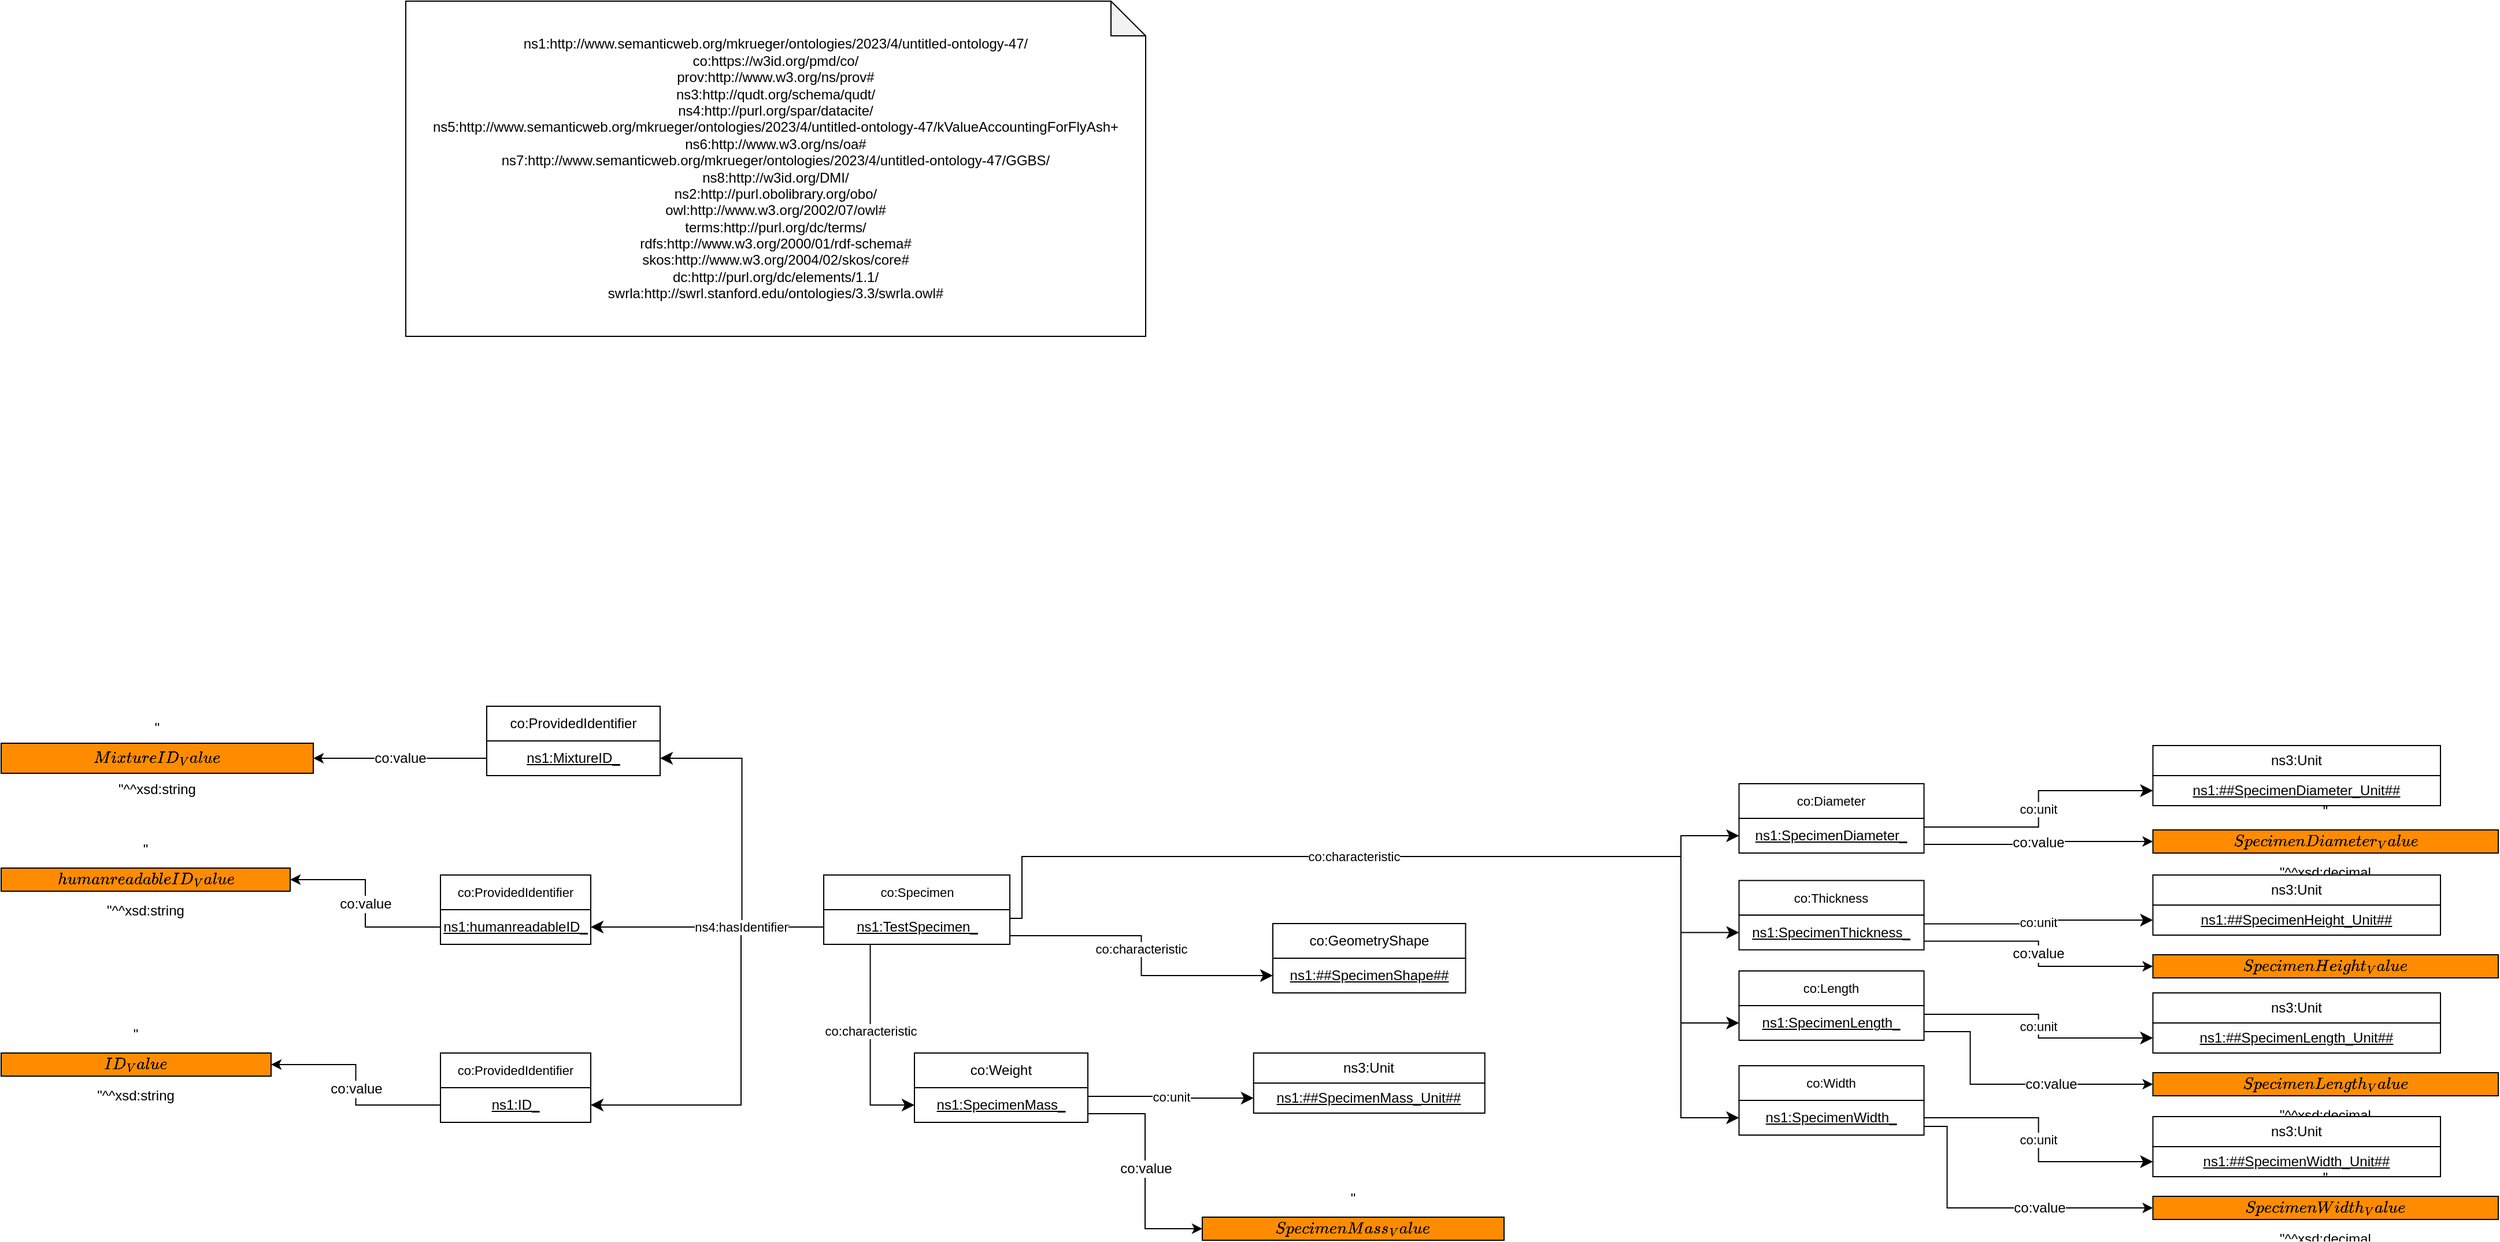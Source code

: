 <mxfile version="15.8.2" type="device"><diagram id="UXIPkQefFEDrWGH3IdC5" name="MiWoEx_neu"><mxGraphModel dx="3324" dy="2803" grid="1" gridSize="10" guides="1" tooltips="1" connect="1" arrows="1" fold="1" page="0" pageScale="1" pageWidth="827" pageHeight="1169" math="0" shadow="0"><root><mxCell id="97505-SNcamct329gDO7-0"/><mxCell id="97505-SNcamct329gDO7-1" parent="97505-SNcamct329gDO7-0"/><object label="co:Specimen" Type="Class" IRI="https://w3id.org/pmd/co/Specimen" id="x3j8CUo5KJD_qU_yZJNR-10"><mxCell style="rounded=0;whiteSpace=wrap;html=1;snapToPoint=1;points=[[0.1,0],[0.2,0],[0.3,0],[0.4,0],[0.5,0],[0.6,0],[0.7,0],[0.8,0],[0.9,0],[0,0.1],[0,0.3],[0,0.5],[0,0.7],[0,0.9],[0.1,1],[0.2,1],[0.3,1],[0.4,1],[0.5,1],[0.6,1],[0.7,1],[0.8,1],[0.9,1],[1,0.1],[1,0.3],[1,0.5],[1,0.7],[1,0.9]];fontSize=11;fillColor=#FFFFFF;" parent="97505-SNcamct329gDO7-1" vertex="1"><mxGeometry x="-1398.48" y="-1444" width="161" height="30" as="geometry"/></mxCell></object><object label="&lt;u&gt;&lt;font style=&quot;font-size: 12px&quot;&gt;ns1:TestSpecimen_&lt;/font&gt;&lt;/u&gt;" Type="Individual" IRI="Null" id="x3j8CUo5KJD_qU_yZJNR-11"><mxCell style="rounded=0;whiteSpace=wrap;html=1;snapToPoint=1;fontSize=11;" parent="97505-SNcamct329gDO7-1" vertex="1"><mxGeometry x="-1398.48" y="-1414" width="161" height="30" as="geometry"/></mxCell></object><object label="co:Diameter" Type="Class" IRI="https://w3id.org/pmd/co/Diameter" id="XZ28hIrj03YIjqoyGXip-53"><mxCell style="rounded=0;whiteSpace=wrap;html=1;snapToPoint=1;points=[[0.1,0],[0.2,0],[0.3,0],[0.4,0],[0.5,0],[0.6,0],[0.7,0],[0.8,0],[0.9,0],[0,0.1],[0,0.3],[0,0.5],[0,0.7],[0,0.9],[0.1,1],[0.2,1],[0.3,1],[0.4,1],[0.5,1],[0.6,1],[0.7,1],[0.8,1],[0.9,1],[1,0.1],[1,0.3],[1,0.5],[1,0.7],[1,0.9]];fontSize=11;fillColor=#FFFFFF;" parent="97505-SNcamct329gDO7-1" vertex="1"><mxGeometry x="-606.74" y="-1523" width="160" height="30" as="geometry"/></mxCell></object><object label="&lt;u&gt;&lt;font style=&quot;font-size: 12px&quot;&gt;ns1:&lt;/font&gt;&lt;/u&gt;&lt;u&gt;&lt;font style=&quot;font-size: 12px&quot;&gt;SpecimenDiameter_&lt;/font&gt;&lt;/u&gt;" Type="Individual" IRI="Null" id="XZ28hIrj03YIjqoyGXip-54"><mxCell style="rounded=0;whiteSpace=wrap;html=1;snapToPoint=1;fontSize=11;" parent="97505-SNcamct329gDO7-1" vertex="1"><mxGeometry x="-606.74" y="-1493" width="160" height="30" as="geometry"/></mxCell></object><object label="co:Thickness" Type="Class" IRI="https://w3id.org/pmd/co/Thickness" id="XZ28hIrj03YIjqoyGXip-55"><mxCell style="rounded=0;whiteSpace=wrap;html=1;snapToPoint=1;points=[[0.1,0],[0.2,0],[0.3,0],[0.4,0],[0.5,0],[0.6,0],[0.7,0],[0.8,0],[0.9,0],[0,0.1],[0,0.3],[0,0.5],[0,0.7],[0,0.9],[0.1,1],[0.2,1],[0.3,1],[0.4,1],[0.5,1],[0.6,1],[0.7,1],[0.8,1],[0.9,1],[1,0.1],[1,0.3],[1,0.5],[1,0.7],[1,0.9]];fontSize=11;fillColor=#FFFFFF;" parent="97505-SNcamct329gDO7-1" vertex="1"><mxGeometry x="-606.74" y="-1439.25" width="160" height="30" as="geometry"/></mxCell></object><object label="&lt;u&gt;&lt;font style=&quot;font-size: 12px&quot;&gt;ns1:&lt;/font&gt;&lt;/u&gt;&lt;u&gt;&lt;font style=&quot;font-size: 12px&quot;&gt;SpecimenThickness_&lt;/font&gt;&lt;/u&gt;" Type="Individual" IRI="Null" id="XZ28hIrj03YIjqoyGXip-56"><mxCell style="rounded=0;whiteSpace=wrap;html=1;snapToPoint=1;fontSize=11;" parent="97505-SNcamct329gDO7-1" vertex="1"><mxGeometry x="-606.74" y="-1409.25" width="160" height="30" as="geometry"/></mxCell></object><object label="co:Length" Type="Class" IRI="https://w3id.org/pmd/co/Length" id="XZ28hIrj03YIjqoyGXip-57"><mxCell style="rounded=0;whiteSpace=wrap;html=1;snapToPoint=1;points=[[0.1,0],[0.2,0],[0.3,0],[0.4,0],[0.5,0],[0.6,0],[0.7,0],[0.8,0],[0.9,0],[0,0.1],[0,0.3],[0,0.5],[0,0.7],[0,0.9],[0.1,1],[0.2,1],[0.3,1],[0.4,1],[0.5,1],[0.6,1],[0.7,1],[0.8,1],[0.9,1],[1,0.1],[1,0.3],[1,0.5],[1,0.7],[1,0.9]];fontSize=11;fillColor=#FFFFFF;" parent="97505-SNcamct329gDO7-1" vertex="1"><mxGeometry x="-606.74" y="-1361" width="160" height="30" as="geometry"/></mxCell></object><object label="&lt;u&gt;&lt;font style=&quot;font-size: 12px&quot;&gt;ns1:&lt;/font&gt;&lt;/u&gt;&lt;u&gt;&lt;font style=&quot;font-size: 12px&quot;&gt;SpecimenLength_&lt;/font&gt;&lt;/u&gt;" Type="Individual" IRI="Null" id="XZ28hIrj03YIjqoyGXip-58"><mxCell style="rounded=0;whiteSpace=wrap;html=1;snapToPoint=1;fontSize=11;" parent="97505-SNcamct329gDO7-1" vertex="1"><mxGeometry x="-606.74" y="-1331" width="160" height="30" as="geometry"/></mxCell></object><object label="co:Width" Type="Class" IRI="https://w3id.org/pmd/co/Width" id="XZ28hIrj03YIjqoyGXip-61"><mxCell style="rounded=0;whiteSpace=wrap;html=1;snapToPoint=1;points=[[0.1,0],[0.2,0],[0.3,0],[0.4,0],[0.5,0],[0.6,0],[0.7,0],[0.8,0],[0.9,0],[0,0.1],[0,0.3],[0,0.5],[0,0.7],[0,0.9],[0.1,1],[0.2,1],[0.3,1],[0.4,1],[0.5,1],[0.6,1],[0.7,1],[0.8,1],[0.9,1],[1,0.1],[1,0.3],[1,0.5],[1,0.7],[1,0.9]];fontSize=11;fillColor=#FFFFFF;" parent="97505-SNcamct329gDO7-1" vertex="1"><mxGeometry x="-606.74" y="-1279" width="160" height="30" as="geometry"/></mxCell></object><object label="&lt;u&gt;&lt;font style=&quot;font-size: 12px&quot;&gt;ns1:&lt;/font&gt;&lt;/u&gt;&lt;u&gt;&lt;font style=&quot;font-size: 12px&quot;&gt;SpecimenWidth_&lt;/font&gt;&lt;/u&gt;" Type="Individual" IRI="Null" id="XZ28hIrj03YIjqoyGXip-62"><mxCell style="rounded=0;whiteSpace=wrap;html=1;snapToPoint=1;fontSize=11;" parent="97505-SNcamct329gDO7-1" vertex="1"><mxGeometry x="-606.74" y="-1249" width="160" height="30" as="geometry"/></mxCell></object><object label="&quot;$$SpecimenDiameter_Value$$&quot;^^xsd:decimal" Type="DataValue" IRI_DT="http://www.w3.org/2001/XMLSchema#decimal" id="XZ28hIrj03YIjqoyGXip-63"><mxCell style="rounded=0;whiteSpace=wrap;html=1;snapToPoint=1;shadow=0;glass=0;sketch=0;strokeColor=default;fontSize=12;fillColor=#FF8C00;" parent="97505-SNcamct329gDO7-1" vertex="1"><mxGeometry x="-248.74" y="-1483" width="298.74" height="20" as="geometry"/></mxCell></object><object label="&quot;$$SpecimenHeight_Value$$&quot;^^xsd:decimal" Type="DataValue" IRI_DT="http://www.w3.org/2001/XMLSchema#decimal" id="XZ28hIrj03YIjqoyGXip-64"><mxCell style="rounded=0;whiteSpace=wrap;html=1;snapToPoint=1;shadow=0;glass=0;sketch=0;strokeColor=default;fontSize=12;fillColor=#FF8C00;" parent="97505-SNcamct329gDO7-1" vertex="1"><mxGeometry x="-248.74" y="-1375" width="298.74" height="20" as="geometry"/></mxCell></object><object label="&lt;u&gt;ns1:##SpecimenHeight_Unit##&lt;/u&gt;" Type="Individual" IRI="Null" id="XZ28hIrj03YIjqoyGXip-65"><mxCell style="rounded=0;whiteSpace=wrap;html=1;fillColor=#FFFFFF;" parent="97505-SNcamct329gDO7-1" vertex="1"><mxGeometry x="-248.74" y="-1418" width="248.74" height="26" as="geometry"/></mxCell></object><object label="ns3:Unit" Type="Class" IRI="http://qudt.org/schema/qudt/Unit" id="XZ28hIrj03YIjqoyGXip-66"><mxCell style="rounded=0;whiteSpace=wrap;html=1;fillColor=#FFFFFF;" parent="97505-SNcamct329gDO7-1" vertex="1"><mxGeometry x="-248.74" y="-1444" width="248.74" height="26" as="geometry"/></mxCell></object><object label="ns3:Unit" Type="Class" IRI="http://qudt.org/schema/qudt/Unit" id="XZ28hIrj03YIjqoyGXip-67"><mxCell style="rounded=0;whiteSpace=wrap;html=1;fillColor=#FFFFFF;" parent="97505-SNcamct329gDO7-1" vertex="1"><mxGeometry x="-248.74" y="-1556" width="248.74" height="26" as="geometry"/></mxCell></object><object label="&lt;u&gt;ns1:##SpecimenDiameter_Unit##&lt;/u&gt;" Type="Individual" IRI="Null" id="XZ28hIrj03YIjqoyGXip-68"><mxCell style="rounded=0;whiteSpace=wrap;html=1;fillColor=#FFFFFF;" parent="97505-SNcamct329gDO7-1" vertex="1"><mxGeometry x="-248.74" y="-1530" width="248.74" height="26" as="geometry"/></mxCell></object><object label="&quot;$$SpecimenLength_Value$$&quot;^^xsd:decimal" Type="DataValue" IRI_DT="http://www.w3.org/2001/XMLSchema#decimal" id="XZ28hIrj03YIjqoyGXip-69"><mxCell style="rounded=0;whiteSpace=wrap;html=1;snapToPoint=1;shadow=0;glass=0;sketch=0;strokeColor=default;fontSize=12;fillColor=#FF8C00;" parent="97505-SNcamct329gDO7-1" vertex="1"><mxGeometry x="-248.74" y="-1273" width="298.74" height="20" as="geometry"/></mxCell></object><object label="ns3:Unit" Type="Class" IRI="http://qudt.org/schema/qudt/Unit" id="XZ28hIrj03YIjqoyGXip-70"><mxCell style="rounded=0;whiteSpace=wrap;html=1;fillColor=#FFFFFF;" parent="97505-SNcamct329gDO7-1" vertex="1"><mxGeometry x="-248.74" y="-1342" width="248.74" height="26" as="geometry"/></mxCell></object><object label="&lt;u&gt;ns1:##SpecimenLength_Unit##&lt;/u&gt;" Type="Individual" IRI="Null" id="XZ28hIrj03YIjqoyGXip-71"><mxCell style="rounded=0;whiteSpace=wrap;html=1;fillColor=#FFFFFF;" parent="97505-SNcamct329gDO7-1" vertex="1"><mxGeometry x="-248.74" y="-1316" width="248.74" height="26" as="geometry"/></mxCell></object><object label="ns3:Unit" Type="Class" IRI="http://qudt.org/schema/qudt/Unit" id="XZ28hIrj03YIjqoyGXip-75"><mxCell style="rounded=0;whiteSpace=wrap;html=1;fillColor=#FFFFFF;" parent="97505-SNcamct329gDO7-1" vertex="1"><mxGeometry x="-248.74" y="-1235" width="248.74" height="26" as="geometry"/></mxCell></object><object label="&lt;u&gt;ns1:##SpecimenWidth_Unit##&lt;/u&gt;" Type="Individual" IRI="Null" id="XZ28hIrj03YIjqoyGXip-76"><mxCell style="rounded=0;whiteSpace=wrap;html=1;fillColor=#FFFFFF;" parent="97505-SNcamct329gDO7-1" vertex="1"><mxGeometry x="-248.74" y="-1209" width="248.74" height="26" as="geometry"/></mxCell></object><object label="&quot;$$SpecimenWidth_Value$$&quot;^^xsd:decimal" Type="DataValue" IRI_DT="http://www.w3.org/2001/XMLSchema#decimal" id="XZ28hIrj03YIjqoyGXip-77"><mxCell style="rounded=0;whiteSpace=wrap;html=1;snapToPoint=1;shadow=0;glass=0;sketch=0;strokeColor=default;fontSize=12;fillColor=#FF8C00;" parent="97505-SNcamct329gDO7-1" vertex="1"><mxGeometry x="-248.74" y="-1166" width="298.74" height="20" as="geometry"/></mxCell></object><object label="co:value" Type="DatatypeProperty" IRI="https://w3id.org/pmd/co/value" id="XZ28hIrj03YIjqoyGXip-78"><mxCell style="edgeStyle=orthogonalEdgeStyle;rounded=0;orthogonalLoop=1;jettySize=auto;html=1;fontSize=12;entryX=0;entryY=0.5;entryDx=0;entryDy=0;exitX=1;exitY=0.75;exitDx=0;exitDy=0;fillColor=#FFFFFF;" parent="97505-SNcamct329gDO7-1" source="XZ28hIrj03YIjqoyGXip-56" target="XZ28hIrj03YIjqoyGXip-64" edge="1"><mxGeometry x="-2156.74" y="-578" as="geometry"><mxPoint x="-446.74" y="-1410.5" as="sourcePoint"/><mxPoint x="-326.74" y="-1462" as="targetPoint"/></mxGeometry></mxCell></object><object label="co:unit" Type="ObjectProperty" IRI="https://w3id.org/pmd/co/unit" id="XZ28hIrj03YIjqoyGXip-79"><mxCell style="endArrow=classic;html=1;exitX=1;exitY=0.25;exitDx=0;exitDy=0;entryX=0;entryY=0.5;entryDx=0;entryDy=0;endSize=8;arcSize=0;edgeStyle=orthogonalEdgeStyle;fillColor=#FFFFFF;" parent="97505-SNcamct329gDO7-1" source="XZ28hIrj03YIjqoyGXip-56" target="XZ28hIrj03YIjqoyGXip-65" edge="1"><mxGeometry x="-2156.74" y="-578" width="90" height="26" as="geometry"><mxPoint x="-446.74" y="-1425.5" as="sourcePoint"/><mxPoint x="-326.74" y="-1493" as="targetPoint"/></mxGeometry></mxCell></object><object label="co:value" Type="DatatypeProperty" IRI="https://w3id.org/pmd/co/value" id="XZ28hIrj03YIjqoyGXip-80"><mxCell style="edgeStyle=orthogonalEdgeStyle;rounded=0;orthogonalLoop=1;jettySize=auto;html=1;fontSize=12;entryX=0;entryY=0.5;entryDx=0;entryDy=0;exitX=1;exitY=0.75;exitDx=0;exitDy=0;fillColor=#FFFFFF;" parent="97505-SNcamct329gDO7-1" source="XZ28hIrj03YIjqoyGXip-54" target="XZ28hIrj03YIjqoyGXip-63" edge="1"><mxGeometry x="-2156.74" y="-578" as="geometry"><mxPoint x="-446.74" y="-1481.5" as="sourcePoint"/><mxPoint x="-326.74" y="-1552" as="targetPoint"/></mxGeometry></mxCell></object><object label="co:unit" Type="ObjectProperty" IRI="https://w3id.org/pmd/co/unit" id="XZ28hIrj03YIjqoyGXip-81"><mxCell style="endArrow=classic;html=1;exitX=1;exitY=0.25;exitDx=0;exitDy=0;entryX=0;entryY=0.5;entryDx=0;entryDy=0;endSize=8;arcSize=0;edgeStyle=orthogonalEdgeStyle;fillColor=#FFFFFF;" parent="97505-SNcamct329gDO7-1" source="XZ28hIrj03YIjqoyGXip-54" target="XZ28hIrj03YIjqoyGXip-68" edge="1"><mxGeometry x="-2156.74" y="-578" width="90" height="26" as="geometry"><mxPoint x="-446.74" y="-1496.5" as="sourcePoint"/><mxPoint x="-326.74" y="-1583" as="targetPoint"/></mxGeometry></mxCell></object><object label="co:unit" Type="ObjectProperty" IRI="https://w3id.org/pmd/co/unit" id="XZ28hIrj03YIjqoyGXip-82"><mxCell style="endArrow=classic;html=1;exitX=1;exitY=0.25;exitDx=0;exitDy=0;entryX=0;entryY=0.5;entryDx=0;entryDy=0;endSize=8;arcSize=0;edgeStyle=orthogonalEdgeStyle;fillColor=#FFFFFF;" parent="97505-SNcamct329gDO7-1" source="XZ28hIrj03YIjqoyGXip-58" target="XZ28hIrj03YIjqoyGXip-71" edge="1"><mxGeometry x="-2156.74" y="-578" width="90" height="26" as="geometry"><mxPoint x="-446.74" y="-1356.5" as="sourcePoint"/><mxPoint x="-326.74" y="-1406" as="targetPoint"/></mxGeometry></mxCell></object><object label="co:value" Type="DatatypeProperty" IRI="https://w3id.org/pmd/co/value" id="XZ28hIrj03YIjqoyGXip-83"><mxCell style="edgeStyle=orthogonalEdgeStyle;rounded=0;orthogonalLoop=1;jettySize=auto;html=1;fontSize=12;exitX=1;exitY=0.75;exitDx=0;exitDy=0;entryX=0;entryY=0.5;entryDx=0;entryDy=0;fillColor=#FFFFFF;" parent="97505-SNcamct329gDO7-1" source="XZ28hIrj03YIjqoyGXip-58" target="XZ28hIrj03YIjqoyGXip-69" edge="1"><mxGeometry x="-2156.74" y="-578" as="geometry"><mxPoint x="-446.74" y="-1341.5" as="sourcePoint"/><mxPoint x="-336.74" y="-1375" as="targetPoint"/><mxPoint x="11" y="23" as="offset"/><Array as="points"><mxPoint x="-406.74" y="-1308"/><mxPoint x="-406.74" y="-1263"/></Array></mxGeometry></mxCell></object><object label="co:unit" Type="ObjectProperty" IRI="https://w3id.org/pmd/co/unit" id="XZ28hIrj03YIjqoyGXip-86"><mxCell style="endArrow=classic;html=1;exitX=1;exitY=0.5;exitDx=0;exitDy=0;entryX=0;entryY=0.5;entryDx=0;entryDy=0;endSize=8;arcSize=0;edgeStyle=orthogonalEdgeStyle;fillColor=#FFFFFF;" parent="97505-SNcamct329gDO7-1" source="XZ28hIrj03YIjqoyGXip-62" target="XZ28hIrj03YIjqoyGXip-76" edge="1"><mxGeometry x="-2156.74" y="-578" width="90" height="26" as="geometry"><mxPoint x="-446.74" y="-1215.5" as="sourcePoint"/><mxPoint x="-326.74" y="-1226" as="targetPoint"/></mxGeometry></mxCell></object><object label="co:value" Type="DatatypeProperty" IRI="https://w3id.org/pmd/co/value" id="XZ28hIrj03YIjqoyGXip-87"><mxCell style="edgeStyle=orthogonalEdgeStyle;rounded=0;orthogonalLoop=1;jettySize=auto;html=1;fontSize=12;entryX=0;entryY=0.5;entryDx=0;entryDy=0;exitX=1;exitY=0.75;exitDx=0;exitDy=0;fillColor=#FFFFFF;" parent="97505-SNcamct329gDO7-1" source="XZ28hIrj03YIjqoyGXip-62" target="XZ28hIrj03YIjqoyGXip-77" edge="1"><mxGeometry x="-2156.74" y="-578" as="geometry"><mxPoint x="-446.74" y="-1200.5" as="sourcePoint"/><mxPoint x="-326.74" y="-1195" as="targetPoint"/><Array as="points"><mxPoint x="-426.74" y="-1226"/><mxPoint x="-426.74" y="-1156"/></Array><mxPoint x="1" y="35" as="offset"/></mxGeometry></mxCell></object><object label="co:ProvidedIdentifier" Type="Class" IRI="https://w3id.org/pmd/co/ProvidedIdentifier" id="YiSI-3_hxDZqlvMmnj0z-49"><mxCell style="rounded=0;whiteSpace=wrap;html=1;snapToPoint=1;points=[[0.1,0],[0.2,0],[0.3,0],[0.4,0],[0.5,0],[0.6,0],[0.7,0],[0.8,0],[0.9,0],[0,0.1],[0,0.3],[0,0.5],[0,0.7],[0,0.9],[0.1,1],[0.2,1],[0.3,1],[0.4,1],[0.5,1],[0.6,1],[0.7,1],[0.8,1],[0.9,1],[1,0.1],[1,0.3],[1,0.5],[1,0.7],[1,0.9]];fontSize=11;fillColor=#FFFFFF;" parent="97505-SNcamct329gDO7-1" vertex="1"><mxGeometry x="-1730" y="-1290" width="130" height="30" as="geometry"/></mxCell></object><object label="&lt;u style=&quot;font-size: 12px&quot;&gt;ns1:&lt;/u&gt;&lt;u&gt;&lt;font style=&quot;font-size: 12px&quot;&gt;ID_&lt;/font&gt;&lt;/u&gt;" Type="Individual" IRI="Null" id="YiSI-3_hxDZqlvMmnj0z-50"><mxCell style="rounded=0;whiteSpace=wrap;html=1;snapToPoint=1;fontSize=11;" parent="97505-SNcamct329gDO7-1" vertex="1"><mxGeometry x="-1730" y="-1260" width="130" height="30" as="geometry"/></mxCell></object><object label="ns4:hasIdentifier" Type="ObjectProperty" IRI="http://purl.org/spar/datacite/hasIdentifier" id="YiSI-3_hxDZqlvMmnj0z-51"><mxCell style="endArrow=classic;html=1;endSize=8;arcSize=0;edgeStyle=orthogonalEdgeStyle;entryX=1;entryY=0.5;entryDx=0;entryDy=0;exitX=0;exitY=0.5;exitDx=0;exitDy=0;fillColor=#FFFFFF;" parent="97505-SNcamct329gDO7-1" source="x3j8CUo5KJD_qU_yZJNR-11" target="YiSI-3_hxDZqlvMmnj0z-50" edge="1"><mxGeometry width="90" height="26" as="geometry"><mxPoint x="-1176.74" y="-1505" as="sourcePoint"/><mxPoint x="-2404.74" y="1921" as="targetPoint"/><mxPoint x="29" y="-77" as="offset"/><Array as="points"><mxPoint x="-1470" y="-1399"/><mxPoint x="-1470" y="-1245"/></Array></mxGeometry></mxCell></object><object label="&quot;$$ID_Value$$&quot;^^xsd:string" Type="DataValue" IRI_DT="http://www.w3.org/2001/XMLSchema#string" id="YiSI-3_hxDZqlvMmnj0z-52"><mxCell style="rounded=0;whiteSpace=wrap;html=1;snapToPoint=1;shadow=0;glass=0;sketch=0;strokeColor=default;fontSize=12;fillColor=#FF8C00;" parent="97505-SNcamct329gDO7-1" vertex="1"><mxGeometry x="-2110" y="-1290" width="233.48" height="20" as="geometry"/></mxCell></object><object label="co:value" Type="DatatypeProperty" IRI="https://w3id.org/pmd/co/value" id="YiSI-3_hxDZqlvMmnj0z-53"><mxCell style="edgeStyle=orthogonalEdgeStyle;rounded=0;orthogonalLoop=1;jettySize=auto;html=1;fontSize=12;entryX=1;entryY=0.5;entryDx=0;entryDy=0;exitX=0;exitY=0.5;exitDx=0;exitDy=0;fillColor=#FFFFFF;" parent="97505-SNcamct329gDO7-1" source="YiSI-3_hxDZqlvMmnj0z-50" target="YiSI-3_hxDZqlvMmnj0z-52" edge="1"><mxGeometry as="geometry"><mxPoint x="-973.77" y="-1293.75" as="sourcePoint"/><mxPoint x="-1376.27" y="50.25" as="targetPoint"/><mxPoint y="3" as="offset"/></mxGeometry></mxCell></object><object label="co:characteristic" Type="ObjectProperty" IRI="https://w3id.org/pmd/co/characteristic" id="bk2kTeLw0D9dxrtDLXrW-20"><mxCell style="endArrow=classic;html=1;exitX=1;exitY=0.25;exitDx=0;exitDy=0;endSize=8;arcSize=0;edgeStyle=orthogonalEdgeStyle;entryX=0;entryY=0.5;entryDx=0;entryDy=0;fillColor=#FFFFFF;" parent="97505-SNcamct329gDO7-1" source="x3j8CUo5KJD_qU_yZJNR-11" target="XZ28hIrj03YIjqoyGXip-54" edge="1"><mxGeometry width="90" height="26" as="geometry"><mxPoint x="-1048.267" y="-1583.92" as="sourcePoint"/><mxPoint x="-696.74" y="-1618" as="targetPoint"/><Array as="points"><mxPoint x="-1227" y="-1406"/><mxPoint x="-1227" y="-1460"/><mxPoint x="-657" y="-1460"/><mxPoint x="-657" y="-1478"/></Array><mxPoint x="-18" y="-18" as="offset"/></mxGeometry></mxCell></object><object label="co:characteristic" Type="ObjectProperty" IRI="https://w3id.org/pmd/co/characteristic" id="bk2kTeLw0D9dxrtDLXrW-21"><mxCell style="endArrow=classic;html=1;exitX=1;exitY=0.25;exitDx=0;exitDy=0;entryX=0;entryY=0.5;entryDx=0;entryDy=0;endSize=8;arcSize=0;edgeStyle=orthogonalEdgeStyle;fillColor=#FFFFFF;" parent="97505-SNcamct329gDO7-1" source="x3j8CUo5KJD_qU_yZJNR-11" target="XZ28hIrj03YIjqoyGXip-56" edge="1"><mxGeometry width="90" height="26" as="geometry"><mxPoint x="-1227.48" y="-1396.5" as="sourcePoint"/><mxPoint x="-596.74" y="-1573.5" as="targetPoint"/><Array as="points"><mxPoint x="-1227" y="-1406"/><mxPoint x="-1227" y="-1460"/><mxPoint x="-657" y="-1460"/><mxPoint x="-657" y="-1394"/></Array><mxPoint x="-18" y="-60" as="offset"/></mxGeometry></mxCell></object><object label="co:characteristic" Type="ObjectProperty" IRI="https://w3id.org/pmd/co/characteristic" id="bk2kTeLw0D9dxrtDLXrW-22"><mxCell style="endArrow=classic;html=1;exitX=1;exitY=0.25;exitDx=0;exitDy=0;entryX=0;entryY=0.5;entryDx=0;entryDy=0;endSize=8;arcSize=0;edgeStyle=orthogonalEdgeStyle;fillColor=#FFFFFF;" parent="97505-SNcamct329gDO7-1" source="x3j8CUo5KJD_qU_yZJNR-11" target="XZ28hIrj03YIjqoyGXip-58" edge="1"><mxGeometry width="90" height="26" as="geometry"><mxPoint x="-1227.48" y="-1396.5" as="sourcePoint"/><mxPoint x="-596.74" y="-1502.5" as="targetPoint"/><Array as="points"><mxPoint x="-1227" y="-1406"/><mxPoint x="-1227" y="-1460"/><mxPoint x="-657" y="-1460"/><mxPoint x="-657" y="-1316"/></Array><mxPoint x="-18" y="-99" as="offset"/></mxGeometry></mxCell></object><object label="co:characteristic" Type="ObjectProperty" IRI="https://w3id.org/pmd/co/characteristic" id="bk2kTeLw0D9dxrtDLXrW-23"><mxCell style="endArrow=classic;html=1;exitX=1;exitY=0.25;exitDx=0;exitDy=0;entryX=0;entryY=0.5;entryDx=0;entryDy=0;endSize=8;arcSize=0;edgeStyle=orthogonalEdgeStyle;fillColor=#FFFFFF;" parent="97505-SNcamct329gDO7-1" source="x3j8CUo5KJD_qU_yZJNR-11" target="XZ28hIrj03YIjqoyGXip-62" edge="1"><mxGeometry width="90" height="26" as="geometry"><mxPoint x="-1227.48" y="-1396.5" as="sourcePoint"/><mxPoint x="-596.74" y="-1433.5" as="targetPoint"/><Array as="points"><mxPoint x="-1227" y="-1406"/><mxPoint x="-1227" y="-1460"/><mxPoint x="-657" y="-1460"/><mxPoint x="-657" y="-1234"/></Array><mxPoint x="-18" y="-140" as="offset"/></mxGeometry></mxCell></object><object label="co:characteristic" Type="ObjectProperty" IRI="https://w3id.org/pmd/co/characteristic" id="NSReYvH9kyoVnUC5IxK8-0"><mxCell style="endArrow=classic;html=1;endSize=8;arcSize=0;edgeStyle=orthogonalEdgeStyle;exitX=1;exitY=0.75;exitDx=0;exitDy=0;entryX=0;entryY=0.5;entryDx=0;entryDy=0;fillColor=#FFFFFF;" parent="97505-SNcamct329gDO7-1" source="x3j8CUo5KJD_qU_yZJNR-11" target="t23TPOSmphIJ_DLjvFOq-2" edge="1"><mxGeometry width="90" height="26" as="geometry"><mxPoint x="-1290" y="-1547" as="sourcePoint"/><mxPoint x="-1210" y="-1550" as="targetPoint"/><mxPoint y="-6" as="offset"/></mxGeometry></mxCell></object><object label="co:GeometryShape" Type="Class" IRI="https://w3id.org/pmd/co/GeometryShape" id="t23TPOSmphIJ_DLjvFOq-1"><mxCell style="rounded=0;whiteSpace=wrap;html=1;snapToPoint=1;points=[[0.1,0],[0.2,0],[0.3,0],[0.4,0],[0.5,0],[0.6,0],[0.7,0],[0.8,0],[0.9,0],[0,0.1],[0,0.3],[0,0.5],[0,0.7],[0,0.9],[0.1,1],[0.2,1],[0.3,1],[0.4,1],[0.5,1],[0.6,1],[0.7,1],[0.8,1],[0.9,1],[1,0.1],[1,0.3],[1,0.5],[1,0.7],[1,0.9]];fillColor=#FFFFFF;" parent="97505-SNcamct329gDO7-1" vertex="1"><mxGeometry x="-1010" y="-1402" width="166.74" height="30" as="geometry"/></mxCell></object><object label="&lt;u&gt;ns1:##SpecimenShape##&lt;/u&gt;" Type="Individual" IRI="Null" id="t23TPOSmphIJ_DLjvFOq-2"><mxCell style="rounded=0;whiteSpace=wrap;html=1;snapToPoint=1;" parent="97505-SNcamct329gDO7-1" vertex="1"><mxGeometry x="-1010" y="-1372" width="166.74" height="30" as="geometry"/></mxCell></object><object label="ns4:hasIdentifier" Type="ObjectProperty" IRI="http://purl.org/spar/datacite/hasIdentifier" id="t23TPOSmphIJ_DLjvFOq-3"><mxCell style="endArrow=classic;html=1;exitX=0;exitY=0.5;exitDx=0;exitDy=0;entryX=1;entryY=0.5;entryDx=0;entryDy=0;endSize=8;arcSize=0;edgeStyle=orthogonalEdgeStyle;fillColor=#FFFFFF;" parent="97505-SNcamct329gDO7-1" source="x3j8CUo5KJD_qU_yZJNR-11" target="t23TPOSmphIJ_DLjvFOq-5" edge="1"><mxGeometry width="90" height="26" as="geometry"><mxPoint x="-1570" y="-1543.5" as="sourcePoint"/><mxPoint x="-1414" y="-1543.5" as="targetPoint"/><mxPoint y="73" as="offset"/></mxGeometry></mxCell></object><object label="co:ProvidedIdentifier" Type="Class" IRI="https://w3id.org/pmd/co/ProvidedIdentifier" id="t23TPOSmphIJ_DLjvFOq-4"><mxCell style="rounded=0;whiteSpace=wrap;html=1;snapToPoint=1;points=[[0.1,0],[0.2,0],[0.3,0],[0.4,0],[0.5,0],[0.6,0],[0.7,0],[0.8,0],[0.9,0],[0,0.1],[0,0.3],[0,0.5],[0,0.7],[0,0.9],[0.1,1],[0.2,1],[0.3,1],[0.4,1],[0.5,1],[0.6,1],[0.7,1],[0.8,1],[0.9,1],[1,0.1],[1,0.3],[1,0.5],[1,0.7],[1,0.9]];fillColor=#FFFFFF;" parent="97505-SNcamct329gDO7-1" vertex="1"><mxGeometry x="-1690" y="-1590" width="150" height="30" as="geometry"/></mxCell></object><object label="&lt;u&gt;ns1:MixtureID_&lt;/u&gt;" Type="Individual" IRI="Null" id="t23TPOSmphIJ_DLjvFOq-5"><mxCell style="rounded=0;whiteSpace=wrap;html=1;snapToPoint=1;" parent="97505-SNcamct329gDO7-1" vertex="1"><mxGeometry x="-1690" y="-1560" width="150" height="30" as="geometry"/></mxCell></object><object label="co:value" Type="DatatypeProperty" IRI="https://w3id.org/pmd/co/value" id="t23TPOSmphIJ_DLjvFOq-6"><mxCell style="edgeStyle=orthogonalEdgeStyle;rounded=0;orthogonalLoop=1;jettySize=auto;html=1;exitX=0;exitY=0.5;exitDx=0;exitDy=0;fontSize=12;entryX=1;entryY=0.5;entryDx=0;entryDy=0;fillColor=#FFFFFF;" parent="97505-SNcamct329gDO7-1" source="t23TPOSmphIJ_DLjvFOq-5" target="t23TPOSmphIJ_DLjvFOq-7" edge="1"><mxGeometry x="-678" y="310" as="geometry"><mxPoint x="-1760" y="-1419" as="sourcePoint"/><mxPoint x="-1596" y="-1419" as="targetPoint"/><mxPoint as="offset"/></mxGeometry></mxCell></object><object label="&quot;$$MixtureID_Value$$&quot;^^xsd:string" Type="DataValue" IRI_DT="http://www.w3.org/2001/XMLSchema#string" id="t23TPOSmphIJ_DLjvFOq-7"><mxCell style="rounded=0;whiteSpace=wrap;html=1;fillColor=#FF8C00;" parent="97505-SNcamct329gDO7-1" vertex="1"><mxGeometry x="-2110" y="-1558" width="270" height="26" as="geometry"/></mxCell></object><object label="co:characteristic" Type="ObjectProperty" IRI="https://w3id.org/pmd/co/characteristic" id="r-Wde3Sb7O1hVUwn2Kcl-0"><mxCell style="endArrow=classic;html=1;exitX=0.25;exitY=1;exitDx=0;exitDy=0;entryX=0;entryY=0.5;entryDx=0;entryDy=0;endSize=8;arcSize=0;edgeStyle=orthogonalEdgeStyle;fillColor=#FFFFFF;" parent="97505-SNcamct329gDO7-1" source="x3j8CUo5KJD_qU_yZJNR-11" target="r-Wde3Sb7O1hVUwn2Kcl-3" edge="1"><mxGeometry width="90" height="26" as="geometry"><mxPoint x="-1270" y="-1060" as="sourcePoint"/><mxPoint x="-1138" y="-1060" as="targetPoint"/><mxPoint x="-19" y="5" as="offset"/></mxGeometry></mxCell></object><object label="co:Weight" Type="Class" IRI="https://w3id.org/pmd/co/Weight" id="r-Wde3Sb7O1hVUwn2Kcl-2"><mxCell style="rounded=0;whiteSpace=wrap;html=1;snapToPoint=1;points=[[0.1,0],[0.2,0],[0.3,0],[0.4,0],[0.5,0],[0.6,0],[0.7,0],[0.8,0],[0.9,0],[0,0.1],[0,0.3],[0,0.5],[0,0.7],[0,0.9],[0.1,1],[0.2,1],[0.3,1],[0.4,1],[0.5,1],[0.6,1],[0.7,1],[0.8,1],[0.9,1],[1,0.1],[1,0.3],[1,0.5],[1,0.7],[1,0.9]];fillColor=#FFFFFF;" parent="97505-SNcamct329gDO7-1" vertex="1"><mxGeometry x="-1320" y="-1290" width="150" height="30" as="geometry"/></mxCell></object><object label="&lt;u&gt;ns1:SpecimenMass_&lt;/u&gt;" Type="Individual" IRI="Null" id="r-Wde3Sb7O1hVUwn2Kcl-3"><mxCell style="rounded=0;whiteSpace=wrap;html=1;snapToPoint=1;" parent="97505-SNcamct329gDO7-1" vertex="1"><mxGeometry x="-1320" y="-1260" width="150" height="30" as="geometry"/></mxCell></object><object label="co:value" Type="DatatypeProperty" IRI="https://w3id.org/pmd/co/value" id="r-Wde3Sb7O1hVUwn2Kcl-4"><mxCell style="edgeStyle=orthogonalEdgeStyle;rounded=0;orthogonalLoop=1;jettySize=auto;html=1;exitX=1;exitY=0.75;exitDx=0;exitDy=0;fontSize=12;entryX=0;entryY=0.5;entryDx=0;entryDy=0;fillColor=#FFFFFF;" parent="97505-SNcamct329gDO7-1" source="r-Wde3Sb7O1hVUwn2Kcl-3" target="r-Wde3Sb7O1hVUwn2Kcl-8" edge="1"><mxGeometry as="geometry"><mxPoint x="-1021" y="-1188" as="sourcePoint"/><mxPoint x="-833" y="-1188" as="targetPoint"/><mxPoint y="-2" as="offset"/></mxGeometry></mxCell></object><object label="co:unit" Type="ObjectProperty" IRI="https://w3id.org/pmd/co/unit" id="r-Wde3Sb7O1hVUwn2Kcl-5"><mxCell style="endArrow=classic;html=1;exitX=1;exitY=0.25;exitDx=0;exitDy=0;endSize=8;arcSize=0;edgeStyle=orthogonalEdgeStyle;entryX=0;entryY=0.5;entryDx=0;entryDy=0;fillColor=#FFFFFF;" parent="97505-SNcamct329gDO7-1" source="r-Wde3Sb7O1hVUwn2Kcl-3" target="r-Wde3Sb7O1hVUwn2Kcl-7" edge="1"><mxGeometry x="-2743.28" y="-517.75" width="90" height="26" as="geometry"><mxPoint x="-1033.28" y="-1263.25" as="sourcePoint"/><mxPoint x="-771" y="-1268" as="targetPoint"/></mxGeometry></mxCell></object><object label="ns3:Unit" Type="Class" IRI="http://qudt.org/schema/qudt/Unit" id="r-Wde3Sb7O1hVUwn2Kcl-6"><mxCell style="rounded=0;whiteSpace=wrap;html=1;fillColor=#FFFFFF;" parent="97505-SNcamct329gDO7-1" vertex="1"><mxGeometry x="-1026.63" y="-1290" width="200" height="26" as="geometry"/></mxCell></object><object label="&lt;u&gt;ns1:##SpecimenMass_Unit##&lt;/u&gt;" Type="Individual" IRI="Null" id="r-Wde3Sb7O1hVUwn2Kcl-7"><mxCell style="rounded=0;whiteSpace=wrap;html=1;fillColor=#FFFFFF;" parent="97505-SNcamct329gDO7-1" vertex="1"><mxGeometry x="-1026.63" y="-1264" width="200" height="26" as="geometry"/></mxCell></object><object label="&quot;$$SpecimenMass_Value$$&quot;^^xsd:decimal" Type="DataValue" IRI_DT="http://www.w3.org/2001/XMLSchema#decimal" id="r-Wde3Sb7O1hVUwn2Kcl-8"><mxCell style="rounded=0;whiteSpace=wrap;html=1;snapToPoint=1;shadow=0;glass=0;sketch=0;strokeColor=default;fontSize=12;fillColor=#FF8C00;" parent="97505-SNcamct329gDO7-1" vertex="1"><mxGeometry x="-1071" y="-1148" width="261" height="20" as="geometry"/></mxCell></object><object label="co:ProvidedIdentifier" Type="Class" IRI="https://w3id.org/pmd/co/ProvidedIdentifier" id="GfhEYfbHlNm7KMiXxEO2-0"><mxCell style="rounded=0;whiteSpace=wrap;html=1;snapToPoint=1;points=[[0.1,0],[0.2,0],[0.3,0],[0.4,0],[0.5,0],[0.6,0],[0.7,0],[0.8,0],[0.9,0],[0,0.1],[0,0.3],[0,0.5],[0,0.7],[0,0.9],[0.1,1],[0.2,1],[0.3,1],[0.4,1],[0.5,1],[0.6,1],[0.7,1],[0.8,1],[0.9,1],[1,0.1],[1,0.3],[1,0.5],[1,0.7],[1,0.9]];fontSize=11;fillColor=#FFFFFF;" parent="97505-SNcamct329gDO7-1" vertex="1"><mxGeometry x="-1730" y="-1444" width="130" height="30" as="geometry"/></mxCell></object><object label="&lt;u style=&quot;font-size: 12px&quot;&gt;ns1:humanreadable&lt;/u&gt;&lt;u&gt;&lt;font style=&quot;font-size: 12px&quot;&gt;ID_&lt;/font&gt;&lt;/u&gt;" Type="Individual" IRI="Null" id="GfhEYfbHlNm7KMiXxEO2-1"><mxCell style="rounded=0;whiteSpace=wrap;html=1;snapToPoint=1;fontSize=11;" parent="97505-SNcamct329gDO7-1" vertex="1"><mxGeometry x="-1730" y="-1414" width="130" height="30" as="geometry"/></mxCell></object><object label="ns4:hasIdentifier" Type="ObjectProperty" IRI="http://purl.org/spar/datacite/hasIdentifier" id="GfhEYfbHlNm7KMiXxEO2-2"><mxCell style="endArrow=classic;html=1;endSize=8;arcSize=0;edgeStyle=orthogonalEdgeStyle;entryX=1;entryY=0.5;entryDx=0;entryDy=0;exitX=0;exitY=0.5;exitDx=0;exitDy=0;fillColor=#FFFFFF;" parent="97505-SNcamct329gDO7-1" source="x3j8CUo5KJD_qU_yZJNR-11" target="GfhEYfbHlNm7KMiXxEO2-1" edge="1"><mxGeometry width="90" height="26" as="geometry"><mxPoint x="-1340" y="-1702" as="sourcePoint"/><mxPoint x="-2467.01" y="1603" as="targetPoint"/><mxPoint x="29" as="offset"/></mxGeometry></mxCell></object><object label="&quot;$$humanreadableID_Value$$&quot;^^xsd:string" Type="DataValue" IRI_DT="http://www.w3.org/2001/XMLSchema#string" id="GfhEYfbHlNm7KMiXxEO2-3"><mxCell style="rounded=0;whiteSpace=wrap;html=1;snapToPoint=1;shadow=0;glass=0;sketch=0;strokeColor=default;fontSize=12;fillColor=#FF8C00;" parent="97505-SNcamct329gDO7-1" vertex="1"><mxGeometry x="-2110" y="-1450" width="250" height="20" as="geometry"/></mxCell></object><object label="co:value" Type="DatatypeProperty" IRI="https://w3id.org/pmd/co/value" id="GfhEYfbHlNm7KMiXxEO2-4"><mxCell style="edgeStyle=orthogonalEdgeStyle;rounded=0;orthogonalLoop=1;jettySize=auto;html=1;fontSize=12;entryX=1;entryY=0.5;entryDx=0;entryDy=0;exitX=0;exitY=0.5;exitDx=0;exitDy=0;fillColor=#FFFFFF;" parent="97505-SNcamct329gDO7-1" source="GfhEYfbHlNm7KMiXxEO2-1" target="GfhEYfbHlNm7KMiXxEO2-3" edge="1"><mxGeometry as="geometry"><mxPoint x="-1574.9" y="-1464.75" as="sourcePoint"/><mxPoint x="-1977.4" y="-120.75" as="targetPoint"/><mxPoint as="offset"/></mxGeometry></mxCell></object><object label="ns1:http://www.semanticweb.org/mkrueger/ontologies/2023/4/untitled-ontology-47/&lt;br/&gt;co:https://w3id.org/pmd/co/&lt;br/&gt;prov:http://www.w3.org/ns/prov#&lt;br/&gt;ns3:http://qudt.org/schema/qudt/&lt;br/&gt;ns4:http://purl.org/spar/datacite/&lt;br/&gt;ns5:http://www.semanticweb.org/mkrueger/ontologies/2023/4/untitled-ontology-47/kValueAccountingForFlyAsh+&lt;br/&gt;ns6:http://www.w3.org/ns/oa#&lt;br/&gt;ns7:http://www.semanticweb.org/mkrueger/ontologies/2023/4/untitled-ontology-47/GGBS/&lt;br/&gt;ns8:http://w3id.org/DMI/&lt;br/&gt;ns2:http://purl.obolibrary.org/obo/&lt;br/&gt;owl:http://www.w3.org/2002/07/owl#&lt;br/&gt;terms:http://purl.org/dc/terms/&lt;br/&gt;rdfs:http://www.w3.org/2000/01/rdf-schema#&lt;br/&gt;skos:http://www.w3.org/2004/02/skos/core#&lt;br/&gt;dc:http://purl.org/dc/elements/1.1/&lt;br/&gt;swrla:http://swrl.stanford.edu/ontologies/3.3/swrla.owl#&lt;br/&gt;" Type="Namespace" id="nuQyyYO902UR4O7yTmgw-0"><mxCell style="shape=note;whiteSpace=wrap;html=1;backgroundOutline=1;darkOpacity=0.05;" vertex="1" parent="97505-SNcamct329gDO7-1"><mxGeometry x="-1760" y="-2200" width="640" height="290" as="geometry"/></mxCell></object></root></mxGraphModel></diagram></mxfile>